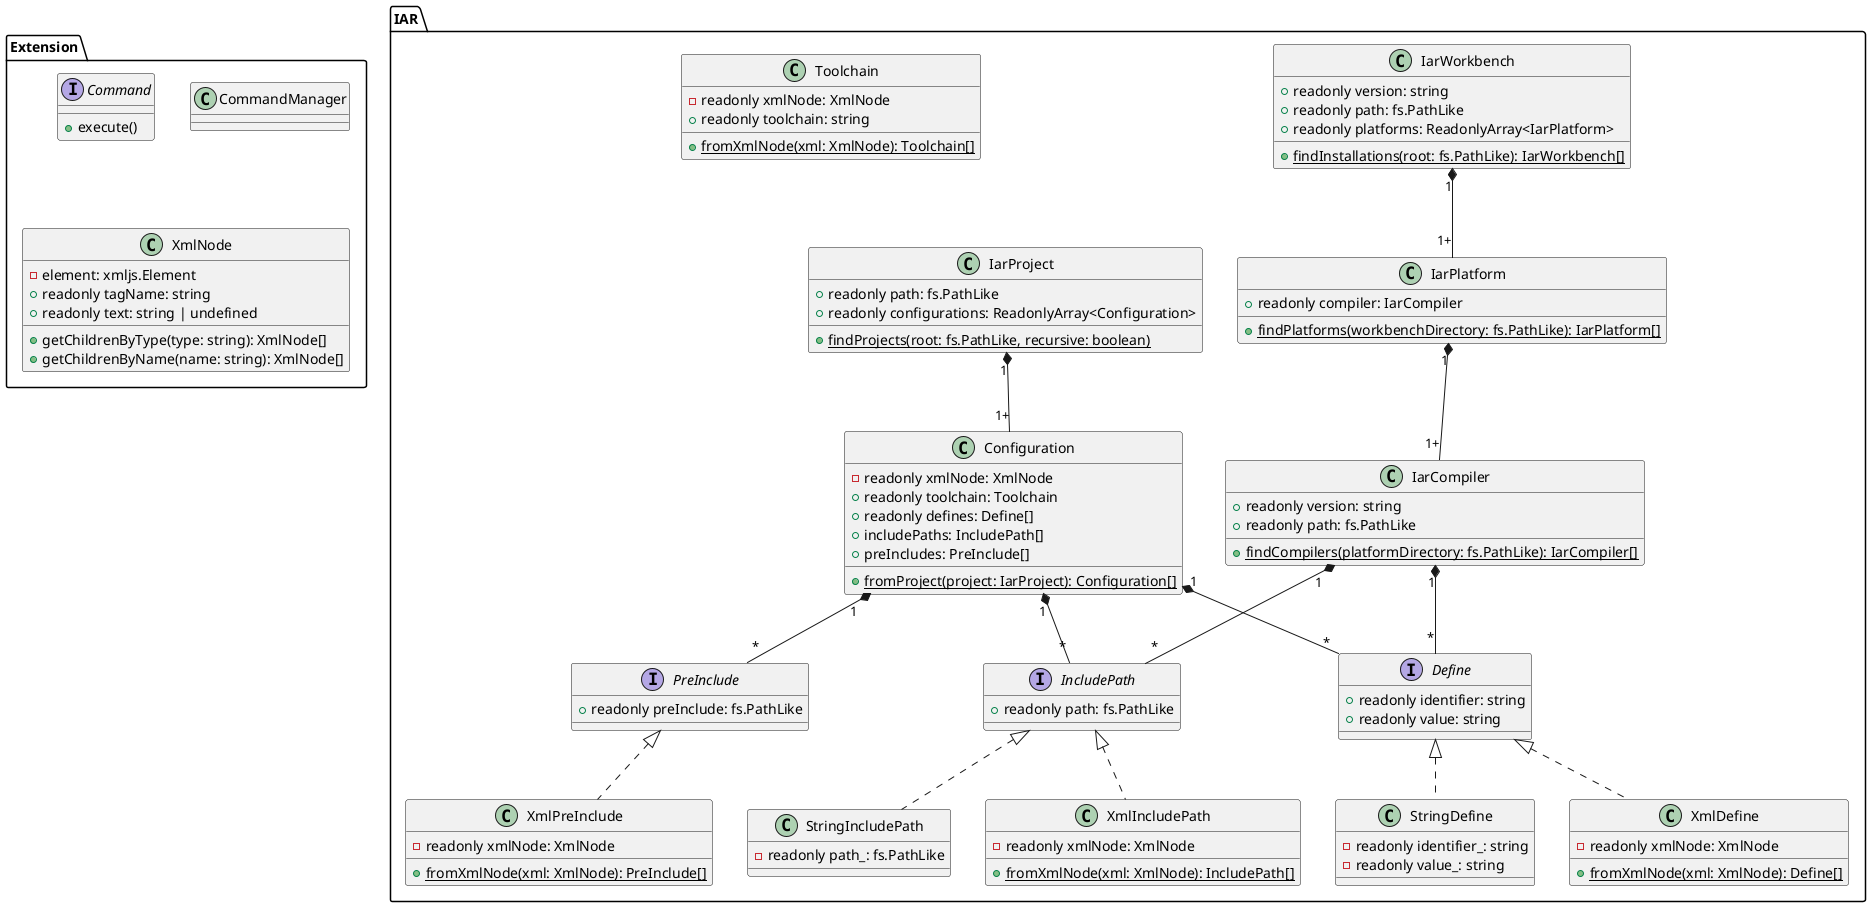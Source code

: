 @startuml class-diagram

package IAR {
    class IarWorkbench {
        +readonly version: string
        +readonly path: fs.PathLike
        +readonly platforms: ReadonlyArray<IarPlatform>

        +{static} findInstallations(root: fs.PathLike): IarWorkbench[]
    }

    class IarPlatform {
        +readonly compiler: IarCompiler

        +{static} findPlatforms(workbenchDirectory: fs.PathLike): IarPlatform[]
    }

    class IarCompiler {
        +readonly version: string
        +readonly path: fs.PathLike

        +{static} findCompilers(platformDirectory: fs.PathLike): IarCompiler[]
    }

    class IarProject {
        +readonly path: fs.PathLike
        +readonly configurations: ReadonlyArray<Configuration>

        +{static} findProjects(root: fs.PathLike, recursive: boolean)
    }

    class Configuration {
        -readonly xmlNode: XmlNode
        +readonly toolchain: Toolchain
        +readonly defines: Define[]
        +includePaths: IncludePath[]
        +preIncludes: PreInclude[]

        +{static} fromProject(project: IarProject): Configuration[]
    }

    Interface Define {
        +readonly identifier: string
        +readonly value: string
    }

    class XmlDefine {
        -readonly xmlNode: XmlNode
        
        +{static} fromXmlNode(xml: XmlNode): Define[]
    }

    class StringDefine {
        -readonly identifier_: string
        -readonly value_: string
    }

    Interface IncludePath {
        +readonly path: fs.PathLike
    }

    class XmlIncludePath {
        -readonly xmlNode: XmlNode

        +{static} fromXmlNode(xml: XmlNode): IncludePath[]
    }

    class StringIncludePath {
        -readonly path_: fs.PathLike
    }

    Interface PreInclude {
        +readonly preInclude: fs.PathLike
    }

    class XmlPreInclude {
        -readonly xmlNode: XmlNode

        +{static} fromXmlNode(xml: XmlNode): PreInclude[]
    }

    class Toolchain {
        -readonly xmlNode: XmlNode
        +readonly toolchain: string

        +{static} fromXmlNode(xml: XmlNode): Toolchain[]
    }
}

package Extension {
    interface Command {
        +execute()
    }

    class CommandManager {
    }

    class XmlNode {
        -element: xmljs.Element
        +readonly tagName: string
        +readonly text: string | undefined

        +getChildrenByType(type: string): XmlNode[]
        +getChildrenByName(name: string): XmlNode[]
    }
}

IarWorkbench "1" *-- "1+" IarPlatform
IarPlatform "1" *-- "1+" IarCompiler

IarProject "1" *-- "1+" Configuration

Configuration "1" *-- "*" Define
Configuration "1" *-- "*" IncludePath
Configuration "1" *-- "*" PreInclude

IarCompiler "1" *-- "*" Define
IarCompiler "1" *-- "*" IncludePath

Define <|.. XmlDefine
Define <|.. StringDefine

IncludePath <|.. XmlIncludePath
IncludePath <|.. StringIncludePath

PreInclude <|.. XmlPreInclude

@enduml